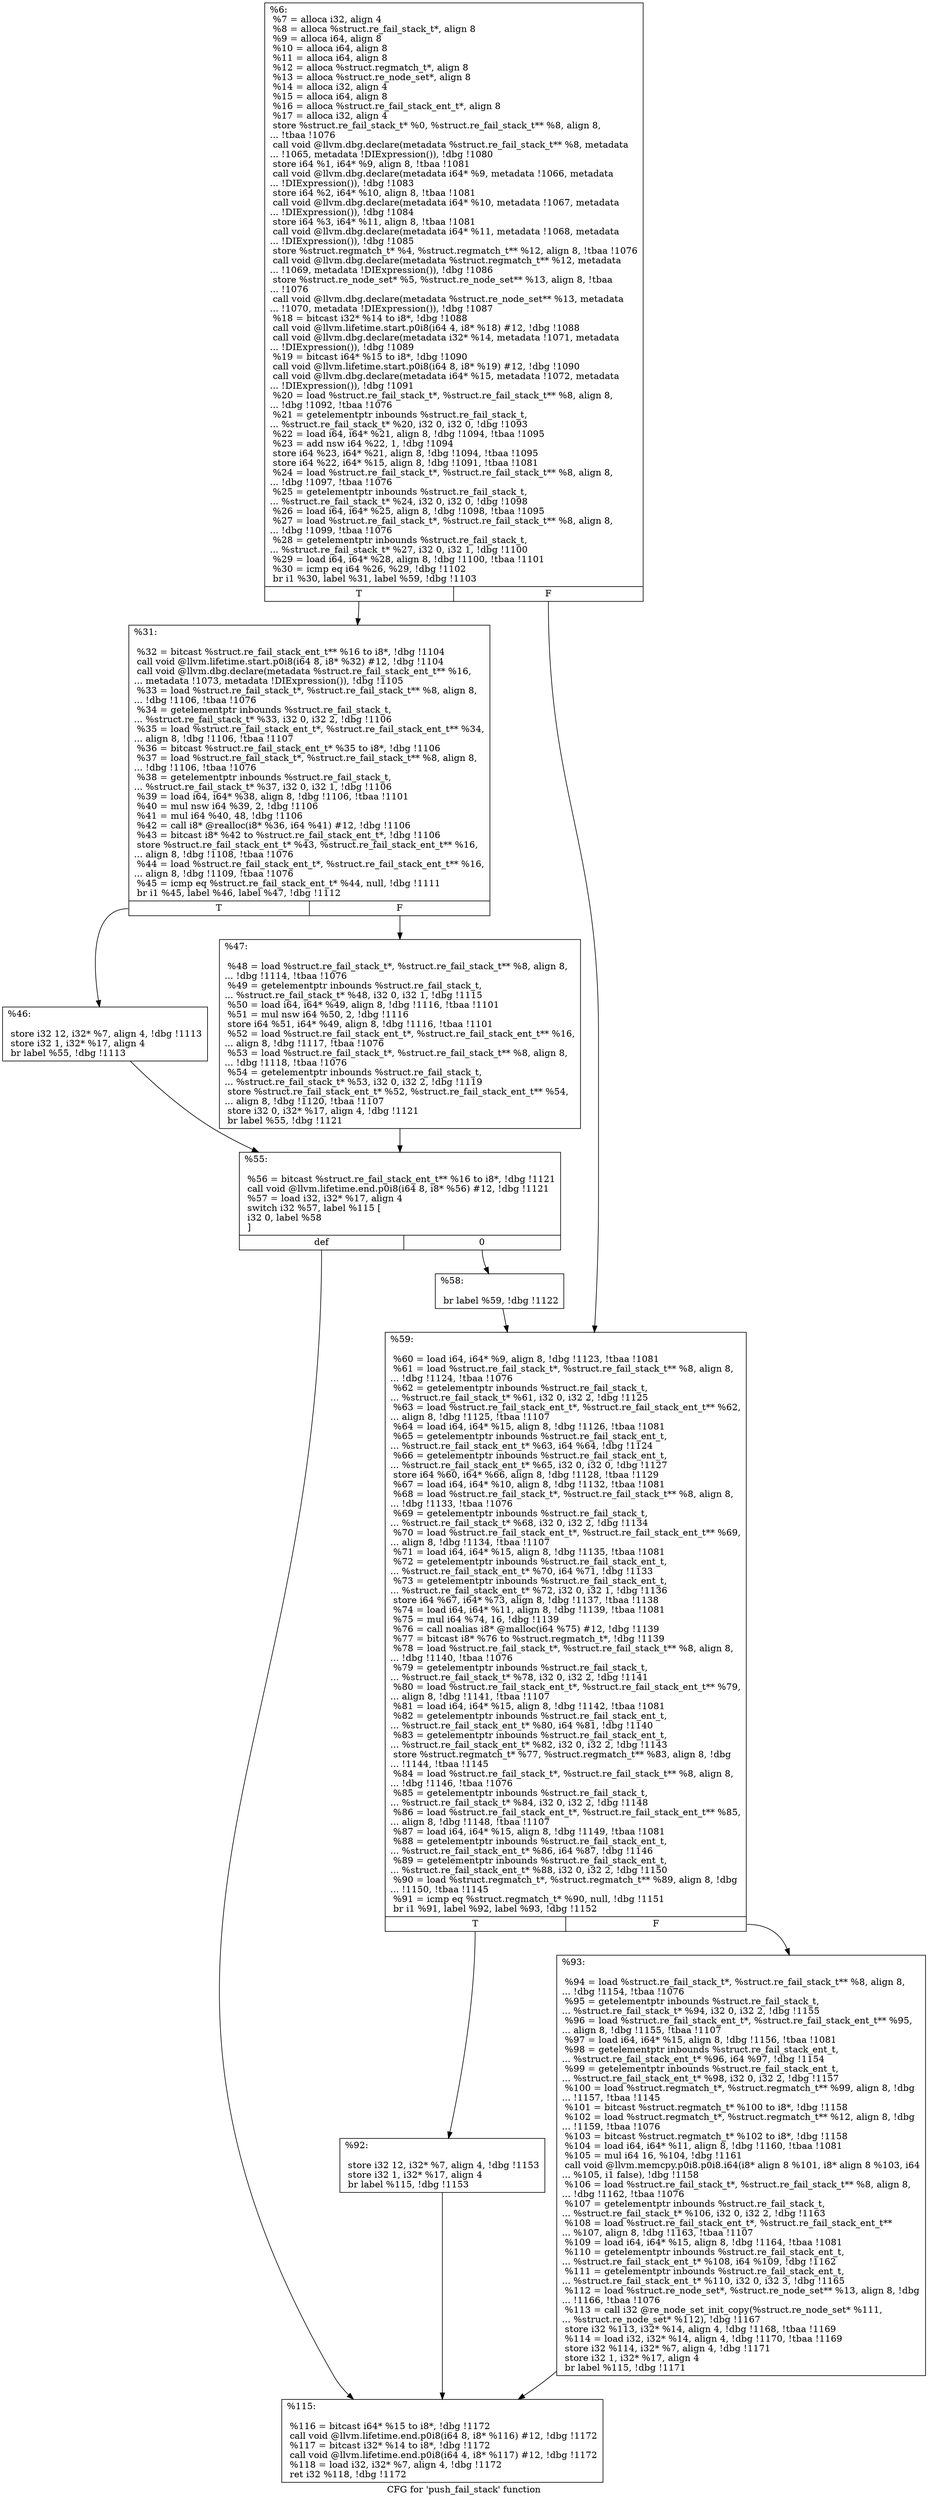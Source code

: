 digraph "CFG for 'push_fail_stack' function" {
	label="CFG for 'push_fail_stack' function";

	Node0xe3d620 [shape=record,label="{%6:\l  %7 = alloca i32, align 4\l  %8 = alloca %struct.re_fail_stack_t*, align 8\l  %9 = alloca i64, align 8\l  %10 = alloca i64, align 8\l  %11 = alloca i64, align 8\l  %12 = alloca %struct.regmatch_t*, align 8\l  %13 = alloca %struct.re_node_set*, align 8\l  %14 = alloca i32, align 4\l  %15 = alloca i64, align 8\l  %16 = alloca %struct.re_fail_stack_ent_t*, align 8\l  %17 = alloca i32, align 4\l  store %struct.re_fail_stack_t* %0, %struct.re_fail_stack_t** %8, align 8,\l... !tbaa !1076\l  call void @llvm.dbg.declare(metadata %struct.re_fail_stack_t** %8, metadata\l... !1065, metadata !DIExpression()), !dbg !1080\l  store i64 %1, i64* %9, align 8, !tbaa !1081\l  call void @llvm.dbg.declare(metadata i64* %9, metadata !1066, metadata\l... !DIExpression()), !dbg !1083\l  store i64 %2, i64* %10, align 8, !tbaa !1081\l  call void @llvm.dbg.declare(metadata i64* %10, metadata !1067, metadata\l... !DIExpression()), !dbg !1084\l  store i64 %3, i64* %11, align 8, !tbaa !1081\l  call void @llvm.dbg.declare(metadata i64* %11, metadata !1068, metadata\l... !DIExpression()), !dbg !1085\l  store %struct.regmatch_t* %4, %struct.regmatch_t** %12, align 8, !tbaa !1076\l  call void @llvm.dbg.declare(metadata %struct.regmatch_t** %12, metadata\l... !1069, metadata !DIExpression()), !dbg !1086\l  store %struct.re_node_set* %5, %struct.re_node_set** %13, align 8, !tbaa\l... !1076\l  call void @llvm.dbg.declare(metadata %struct.re_node_set** %13, metadata\l... !1070, metadata !DIExpression()), !dbg !1087\l  %18 = bitcast i32* %14 to i8*, !dbg !1088\l  call void @llvm.lifetime.start.p0i8(i64 4, i8* %18) #12, !dbg !1088\l  call void @llvm.dbg.declare(metadata i32* %14, metadata !1071, metadata\l... !DIExpression()), !dbg !1089\l  %19 = bitcast i64* %15 to i8*, !dbg !1090\l  call void @llvm.lifetime.start.p0i8(i64 8, i8* %19) #12, !dbg !1090\l  call void @llvm.dbg.declare(metadata i64* %15, metadata !1072, metadata\l... !DIExpression()), !dbg !1091\l  %20 = load %struct.re_fail_stack_t*, %struct.re_fail_stack_t** %8, align 8,\l... !dbg !1092, !tbaa !1076\l  %21 = getelementptr inbounds %struct.re_fail_stack_t,\l... %struct.re_fail_stack_t* %20, i32 0, i32 0, !dbg !1093\l  %22 = load i64, i64* %21, align 8, !dbg !1094, !tbaa !1095\l  %23 = add nsw i64 %22, 1, !dbg !1094\l  store i64 %23, i64* %21, align 8, !dbg !1094, !tbaa !1095\l  store i64 %22, i64* %15, align 8, !dbg !1091, !tbaa !1081\l  %24 = load %struct.re_fail_stack_t*, %struct.re_fail_stack_t** %8, align 8,\l... !dbg !1097, !tbaa !1076\l  %25 = getelementptr inbounds %struct.re_fail_stack_t,\l... %struct.re_fail_stack_t* %24, i32 0, i32 0, !dbg !1098\l  %26 = load i64, i64* %25, align 8, !dbg !1098, !tbaa !1095\l  %27 = load %struct.re_fail_stack_t*, %struct.re_fail_stack_t** %8, align 8,\l... !dbg !1099, !tbaa !1076\l  %28 = getelementptr inbounds %struct.re_fail_stack_t,\l... %struct.re_fail_stack_t* %27, i32 0, i32 1, !dbg !1100\l  %29 = load i64, i64* %28, align 8, !dbg !1100, !tbaa !1101\l  %30 = icmp eq i64 %26, %29, !dbg !1102\l  br i1 %30, label %31, label %59, !dbg !1103\l|{<s0>T|<s1>F}}"];
	Node0xe3d620:s0 -> Node0xe3d7d0;
	Node0xe3d620:s1 -> Node0xe3d960;
	Node0xe3d7d0 [shape=record,label="{%31:\l\l  %32 = bitcast %struct.re_fail_stack_ent_t** %16 to i8*, !dbg !1104\l  call void @llvm.lifetime.start.p0i8(i64 8, i8* %32) #12, !dbg !1104\l  call void @llvm.dbg.declare(metadata %struct.re_fail_stack_ent_t** %16,\l... metadata !1073, metadata !DIExpression()), !dbg !1105\l  %33 = load %struct.re_fail_stack_t*, %struct.re_fail_stack_t** %8, align 8,\l... !dbg !1106, !tbaa !1076\l  %34 = getelementptr inbounds %struct.re_fail_stack_t,\l... %struct.re_fail_stack_t* %33, i32 0, i32 2, !dbg !1106\l  %35 = load %struct.re_fail_stack_ent_t*, %struct.re_fail_stack_ent_t** %34,\l... align 8, !dbg !1106, !tbaa !1107\l  %36 = bitcast %struct.re_fail_stack_ent_t* %35 to i8*, !dbg !1106\l  %37 = load %struct.re_fail_stack_t*, %struct.re_fail_stack_t** %8, align 8,\l... !dbg !1106, !tbaa !1076\l  %38 = getelementptr inbounds %struct.re_fail_stack_t,\l... %struct.re_fail_stack_t* %37, i32 0, i32 1, !dbg !1106\l  %39 = load i64, i64* %38, align 8, !dbg !1106, !tbaa !1101\l  %40 = mul nsw i64 %39, 2, !dbg !1106\l  %41 = mul i64 %40, 48, !dbg !1106\l  %42 = call i8* @realloc(i8* %36, i64 %41) #12, !dbg !1106\l  %43 = bitcast i8* %42 to %struct.re_fail_stack_ent_t*, !dbg !1106\l  store %struct.re_fail_stack_ent_t* %43, %struct.re_fail_stack_ent_t** %16,\l... align 8, !dbg !1108, !tbaa !1076\l  %44 = load %struct.re_fail_stack_ent_t*, %struct.re_fail_stack_ent_t** %16,\l... align 8, !dbg !1109, !tbaa !1076\l  %45 = icmp eq %struct.re_fail_stack_ent_t* %44, null, !dbg !1111\l  br i1 %45, label %46, label %47, !dbg !1112\l|{<s0>T|<s1>F}}"];
	Node0xe3d7d0:s0 -> Node0xe3d820;
	Node0xe3d7d0:s1 -> Node0xe3d870;
	Node0xe3d820 [shape=record,label="{%46:\l\l  store i32 12, i32* %7, align 4, !dbg !1113\l  store i32 1, i32* %17, align 4\l  br label %55, !dbg !1113\l}"];
	Node0xe3d820 -> Node0xe3d8c0;
	Node0xe3d870 [shape=record,label="{%47:\l\l  %48 = load %struct.re_fail_stack_t*, %struct.re_fail_stack_t** %8, align 8,\l... !dbg !1114, !tbaa !1076\l  %49 = getelementptr inbounds %struct.re_fail_stack_t,\l... %struct.re_fail_stack_t* %48, i32 0, i32 1, !dbg !1115\l  %50 = load i64, i64* %49, align 8, !dbg !1116, !tbaa !1101\l  %51 = mul nsw i64 %50, 2, !dbg !1116\l  store i64 %51, i64* %49, align 8, !dbg !1116, !tbaa !1101\l  %52 = load %struct.re_fail_stack_ent_t*, %struct.re_fail_stack_ent_t** %16,\l... align 8, !dbg !1117, !tbaa !1076\l  %53 = load %struct.re_fail_stack_t*, %struct.re_fail_stack_t** %8, align 8,\l... !dbg !1118, !tbaa !1076\l  %54 = getelementptr inbounds %struct.re_fail_stack_t,\l... %struct.re_fail_stack_t* %53, i32 0, i32 2, !dbg !1119\l  store %struct.re_fail_stack_ent_t* %52, %struct.re_fail_stack_ent_t** %54,\l... align 8, !dbg !1120, !tbaa !1107\l  store i32 0, i32* %17, align 4, !dbg !1121\l  br label %55, !dbg !1121\l}"];
	Node0xe3d870 -> Node0xe3d8c0;
	Node0xe3d8c0 [shape=record,label="{%55:\l\l  %56 = bitcast %struct.re_fail_stack_ent_t** %16 to i8*, !dbg !1121\l  call void @llvm.lifetime.end.p0i8(i64 8, i8* %56) #12, !dbg !1121\l  %57 = load i32, i32* %17, align 4\l  switch i32 %57, label %115 [\l    i32 0, label %58\l  ]\l|{<s0>def|<s1>0}}"];
	Node0xe3d8c0:s0 -> Node0xe3da50;
	Node0xe3d8c0:s1 -> Node0xe3d910;
	Node0xe3d910 [shape=record,label="{%58:\l\l  br label %59, !dbg !1122\l}"];
	Node0xe3d910 -> Node0xe3d960;
	Node0xe3d960 [shape=record,label="{%59:\l\l  %60 = load i64, i64* %9, align 8, !dbg !1123, !tbaa !1081\l  %61 = load %struct.re_fail_stack_t*, %struct.re_fail_stack_t** %8, align 8,\l... !dbg !1124, !tbaa !1076\l  %62 = getelementptr inbounds %struct.re_fail_stack_t,\l... %struct.re_fail_stack_t* %61, i32 0, i32 2, !dbg !1125\l  %63 = load %struct.re_fail_stack_ent_t*, %struct.re_fail_stack_ent_t** %62,\l... align 8, !dbg !1125, !tbaa !1107\l  %64 = load i64, i64* %15, align 8, !dbg !1126, !tbaa !1081\l  %65 = getelementptr inbounds %struct.re_fail_stack_ent_t,\l... %struct.re_fail_stack_ent_t* %63, i64 %64, !dbg !1124\l  %66 = getelementptr inbounds %struct.re_fail_stack_ent_t,\l... %struct.re_fail_stack_ent_t* %65, i32 0, i32 0, !dbg !1127\l  store i64 %60, i64* %66, align 8, !dbg !1128, !tbaa !1129\l  %67 = load i64, i64* %10, align 8, !dbg !1132, !tbaa !1081\l  %68 = load %struct.re_fail_stack_t*, %struct.re_fail_stack_t** %8, align 8,\l... !dbg !1133, !tbaa !1076\l  %69 = getelementptr inbounds %struct.re_fail_stack_t,\l... %struct.re_fail_stack_t* %68, i32 0, i32 2, !dbg !1134\l  %70 = load %struct.re_fail_stack_ent_t*, %struct.re_fail_stack_ent_t** %69,\l... align 8, !dbg !1134, !tbaa !1107\l  %71 = load i64, i64* %15, align 8, !dbg !1135, !tbaa !1081\l  %72 = getelementptr inbounds %struct.re_fail_stack_ent_t,\l... %struct.re_fail_stack_ent_t* %70, i64 %71, !dbg !1133\l  %73 = getelementptr inbounds %struct.re_fail_stack_ent_t,\l... %struct.re_fail_stack_ent_t* %72, i32 0, i32 1, !dbg !1136\l  store i64 %67, i64* %73, align 8, !dbg !1137, !tbaa !1138\l  %74 = load i64, i64* %11, align 8, !dbg !1139, !tbaa !1081\l  %75 = mul i64 %74, 16, !dbg !1139\l  %76 = call noalias i8* @malloc(i64 %75) #12, !dbg !1139\l  %77 = bitcast i8* %76 to %struct.regmatch_t*, !dbg !1139\l  %78 = load %struct.re_fail_stack_t*, %struct.re_fail_stack_t** %8, align 8,\l... !dbg !1140, !tbaa !1076\l  %79 = getelementptr inbounds %struct.re_fail_stack_t,\l... %struct.re_fail_stack_t* %78, i32 0, i32 2, !dbg !1141\l  %80 = load %struct.re_fail_stack_ent_t*, %struct.re_fail_stack_ent_t** %79,\l... align 8, !dbg !1141, !tbaa !1107\l  %81 = load i64, i64* %15, align 8, !dbg !1142, !tbaa !1081\l  %82 = getelementptr inbounds %struct.re_fail_stack_ent_t,\l... %struct.re_fail_stack_ent_t* %80, i64 %81, !dbg !1140\l  %83 = getelementptr inbounds %struct.re_fail_stack_ent_t,\l... %struct.re_fail_stack_ent_t* %82, i32 0, i32 2, !dbg !1143\l  store %struct.regmatch_t* %77, %struct.regmatch_t** %83, align 8, !dbg\l... !1144, !tbaa !1145\l  %84 = load %struct.re_fail_stack_t*, %struct.re_fail_stack_t** %8, align 8,\l... !dbg !1146, !tbaa !1076\l  %85 = getelementptr inbounds %struct.re_fail_stack_t,\l... %struct.re_fail_stack_t* %84, i32 0, i32 2, !dbg !1148\l  %86 = load %struct.re_fail_stack_ent_t*, %struct.re_fail_stack_ent_t** %85,\l... align 8, !dbg !1148, !tbaa !1107\l  %87 = load i64, i64* %15, align 8, !dbg !1149, !tbaa !1081\l  %88 = getelementptr inbounds %struct.re_fail_stack_ent_t,\l... %struct.re_fail_stack_ent_t* %86, i64 %87, !dbg !1146\l  %89 = getelementptr inbounds %struct.re_fail_stack_ent_t,\l... %struct.re_fail_stack_ent_t* %88, i32 0, i32 2, !dbg !1150\l  %90 = load %struct.regmatch_t*, %struct.regmatch_t** %89, align 8, !dbg\l... !1150, !tbaa !1145\l  %91 = icmp eq %struct.regmatch_t* %90, null, !dbg !1151\l  br i1 %91, label %92, label %93, !dbg !1152\l|{<s0>T|<s1>F}}"];
	Node0xe3d960:s0 -> Node0xe3d9b0;
	Node0xe3d960:s1 -> Node0xe3da00;
	Node0xe3d9b0 [shape=record,label="{%92:\l\l  store i32 12, i32* %7, align 4, !dbg !1153\l  store i32 1, i32* %17, align 4\l  br label %115, !dbg !1153\l}"];
	Node0xe3d9b0 -> Node0xe3da50;
	Node0xe3da00 [shape=record,label="{%93:\l\l  %94 = load %struct.re_fail_stack_t*, %struct.re_fail_stack_t** %8, align 8,\l... !dbg !1154, !tbaa !1076\l  %95 = getelementptr inbounds %struct.re_fail_stack_t,\l... %struct.re_fail_stack_t* %94, i32 0, i32 2, !dbg !1155\l  %96 = load %struct.re_fail_stack_ent_t*, %struct.re_fail_stack_ent_t** %95,\l... align 8, !dbg !1155, !tbaa !1107\l  %97 = load i64, i64* %15, align 8, !dbg !1156, !tbaa !1081\l  %98 = getelementptr inbounds %struct.re_fail_stack_ent_t,\l... %struct.re_fail_stack_ent_t* %96, i64 %97, !dbg !1154\l  %99 = getelementptr inbounds %struct.re_fail_stack_ent_t,\l... %struct.re_fail_stack_ent_t* %98, i32 0, i32 2, !dbg !1157\l  %100 = load %struct.regmatch_t*, %struct.regmatch_t** %99, align 8, !dbg\l... !1157, !tbaa !1145\l  %101 = bitcast %struct.regmatch_t* %100 to i8*, !dbg !1158\l  %102 = load %struct.regmatch_t*, %struct.regmatch_t** %12, align 8, !dbg\l... !1159, !tbaa !1076\l  %103 = bitcast %struct.regmatch_t* %102 to i8*, !dbg !1158\l  %104 = load i64, i64* %11, align 8, !dbg !1160, !tbaa !1081\l  %105 = mul i64 16, %104, !dbg !1161\l  call void @llvm.memcpy.p0i8.p0i8.i64(i8* align 8 %101, i8* align 8 %103, i64\l... %105, i1 false), !dbg !1158\l  %106 = load %struct.re_fail_stack_t*, %struct.re_fail_stack_t** %8, align 8,\l... !dbg !1162, !tbaa !1076\l  %107 = getelementptr inbounds %struct.re_fail_stack_t,\l... %struct.re_fail_stack_t* %106, i32 0, i32 2, !dbg !1163\l  %108 = load %struct.re_fail_stack_ent_t*, %struct.re_fail_stack_ent_t**\l... %107, align 8, !dbg !1163, !tbaa !1107\l  %109 = load i64, i64* %15, align 8, !dbg !1164, !tbaa !1081\l  %110 = getelementptr inbounds %struct.re_fail_stack_ent_t,\l... %struct.re_fail_stack_ent_t* %108, i64 %109, !dbg !1162\l  %111 = getelementptr inbounds %struct.re_fail_stack_ent_t,\l... %struct.re_fail_stack_ent_t* %110, i32 0, i32 3, !dbg !1165\l  %112 = load %struct.re_node_set*, %struct.re_node_set** %13, align 8, !dbg\l... !1166, !tbaa !1076\l  %113 = call i32 @re_node_set_init_copy(%struct.re_node_set* %111,\l... %struct.re_node_set* %112), !dbg !1167\l  store i32 %113, i32* %14, align 4, !dbg !1168, !tbaa !1169\l  %114 = load i32, i32* %14, align 4, !dbg !1170, !tbaa !1169\l  store i32 %114, i32* %7, align 4, !dbg !1171\l  store i32 1, i32* %17, align 4\l  br label %115, !dbg !1171\l}"];
	Node0xe3da00 -> Node0xe3da50;
	Node0xe3da50 [shape=record,label="{%115:\l\l  %116 = bitcast i64* %15 to i8*, !dbg !1172\l  call void @llvm.lifetime.end.p0i8(i64 8, i8* %116) #12, !dbg !1172\l  %117 = bitcast i32* %14 to i8*, !dbg !1172\l  call void @llvm.lifetime.end.p0i8(i64 4, i8* %117) #12, !dbg !1172\l  %118 = load i32, i32* %7, align 4, !dbg !1172\l  ret i32 %118, !dbg !1172\l}"];
}
